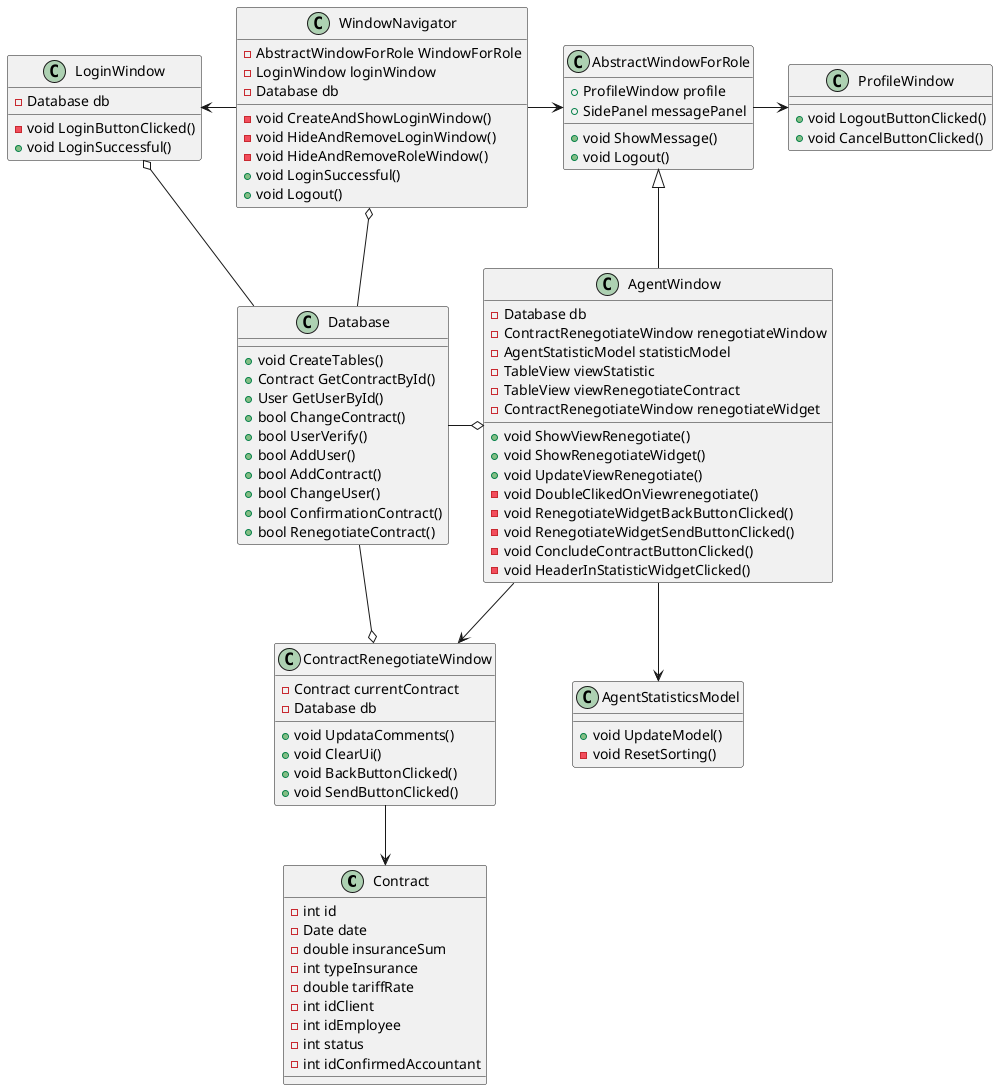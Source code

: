 @startuml

class Contract{
   -int id
   -Date date
   -double insuranceSum
   -int typeInsurance
   -double tariffRate
   -int idClient
   -int idEmployee
   -int status
   -int idConfirmedAccountant
}

class ProfileWindow{
   +void LogoutButtonClicked()
   +void CancelButtonClicked()
}

class  LoginWindow{
   -Database db
   -void LoginButtonClicked()
   +void LoginSuccessful()
}

class ContractRenegotiateWindow{
   -Contract currentContract
   -Database db
   +void UpdataComments()
   +void ClearUi()
   +void BackButtonClicked()
   +void SendButtonClicked()
}

class AgentStatisticsModel{
   +void UpdateModel()
   -void ResetSorting()
}

class AbstractWindowForRole{
   +ProfileWindow profile
   +SidePanel messagePanel
   +void ShowMessage()
   +void Logout()
}

class WindowNavigator{
   -AbstractWindowForRole WindowForRole
   -LoginWindow loginWindow
   -Database db
   -void CreateAndShowLoginWindow()
   -void HideAndRemoveLoginWindow()
   -void HideAndRemoveRoleWindow()
   +void LoginSuccessful()
   +void Logout()
}

class Database {
   +void CreateTables()
   +Contract GetContractById()
   +User GetUserById()
   +bool ChangeContract()
   +bool UserVerify()
   +bool AddUser()
   +bool AddContract()
   +bool ChangeUser()
   +bool ConfirmationContract()
   +bool RenegotiateContract()
}


class AgentWindow{
   -Database db
   -ContractRenegotiateWindow renegotiateWindow
   -AgentStatisticModel statisticModel
   -TableView viewStatistic
   -TableView viewRenegotiateContract
   -ContractRenegotiateWindow renegotiateWidget
   +void ShowViewRenegotiate()
   +void ShowRenegotiateWidget()
   +void UpdateViewRenegotiate()
   -void DoubleClikedOnViewrenegotiate()
   -void RenegotiateWidgetBackButtonClicked()
   -void RenegotiateWidgetSendButtonClicked()
   -void ConcludeContractButtonClicked()
   -void HeaderInStatisticWidgetClicked()
}


AbstractWindowForRole <|-- AgentWindow
AgentWindow o-l- Database
WindowNavigator o-- Database
WindowNavigator -r-> AbstractWindowForRole
WindowNavigator -l-> LoginWindow
AgentWindow --> ContractRenegotiateWindow
AgentWindow --> AgentStatisticsModel
AbstractWindowForRole -r-> ProfileWindow

ContractRenegotiateWindow --> Contract
ContractRenegotiateWindow o-- Database

LoginWindow o-- Database
@enduml